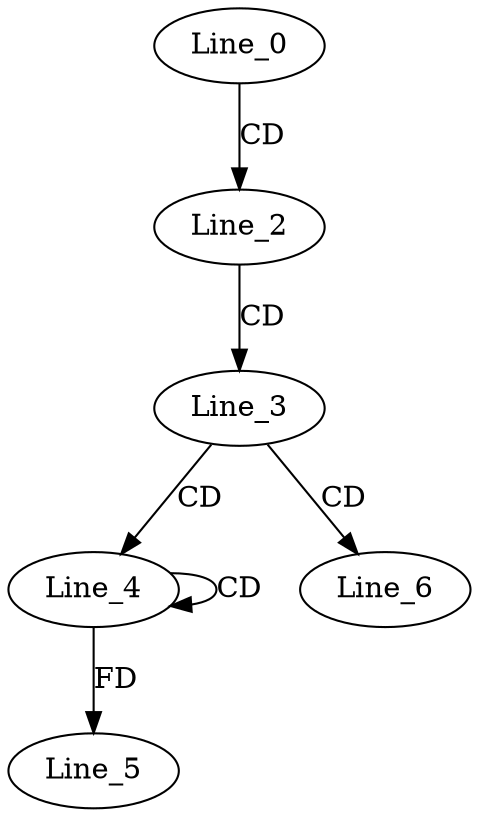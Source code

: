 digraph G {
  Line_0;
  Line_2;
  Line_3;
  Line_4;
  Line_4;
  Line_4;
  Line_5;
  Line_6;
  Line_0 -> Line_2 [ label="CD" ];
  Line_2 -> Line_3 [ label="CD" ];
  Line_3 -> Line_4 [ label="CD" ];
  Line_4 -> Line_4 [ label="CD" ];
  Line_4 -> Line_5 [ label="FD" ];
  Line_3 -> Line_6 [ label="CD" ];
}
